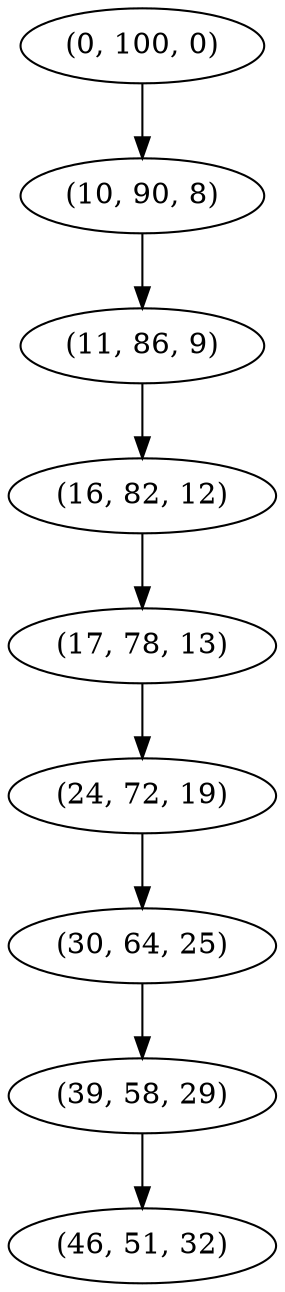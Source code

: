 digraph tree {
    "(0, 100, 0)";
    "(10, 90, 8)";
    "(11, 86, 9)";
    "(16, 82, 12)";
    "(17, 78, 13)";
    "(24, 72, 19)";
    "(30, 64, 25)";
    "(39, 58, 29)";
    "(46, 51, 32)";
    "(0, 100, 0)" -> "(10, 90, 8)";
    "(10, 90, 8)" -> "(11, 86, 9)";
    "(11, 86, 9)" -> "(16, 82, 12)";
    "(16, 82, 12)" -> "(17, 78, 13)";
    "(17, 78, 13)" -> "(24, 72, 19)";
    "(24, 72, 19)" -> "(30, 64, 25)";
    "(30, 64, 25)" -> "(39, 58, 29)";
    "(39, 58, 29)" -> "(46, 51, 32)";
}
